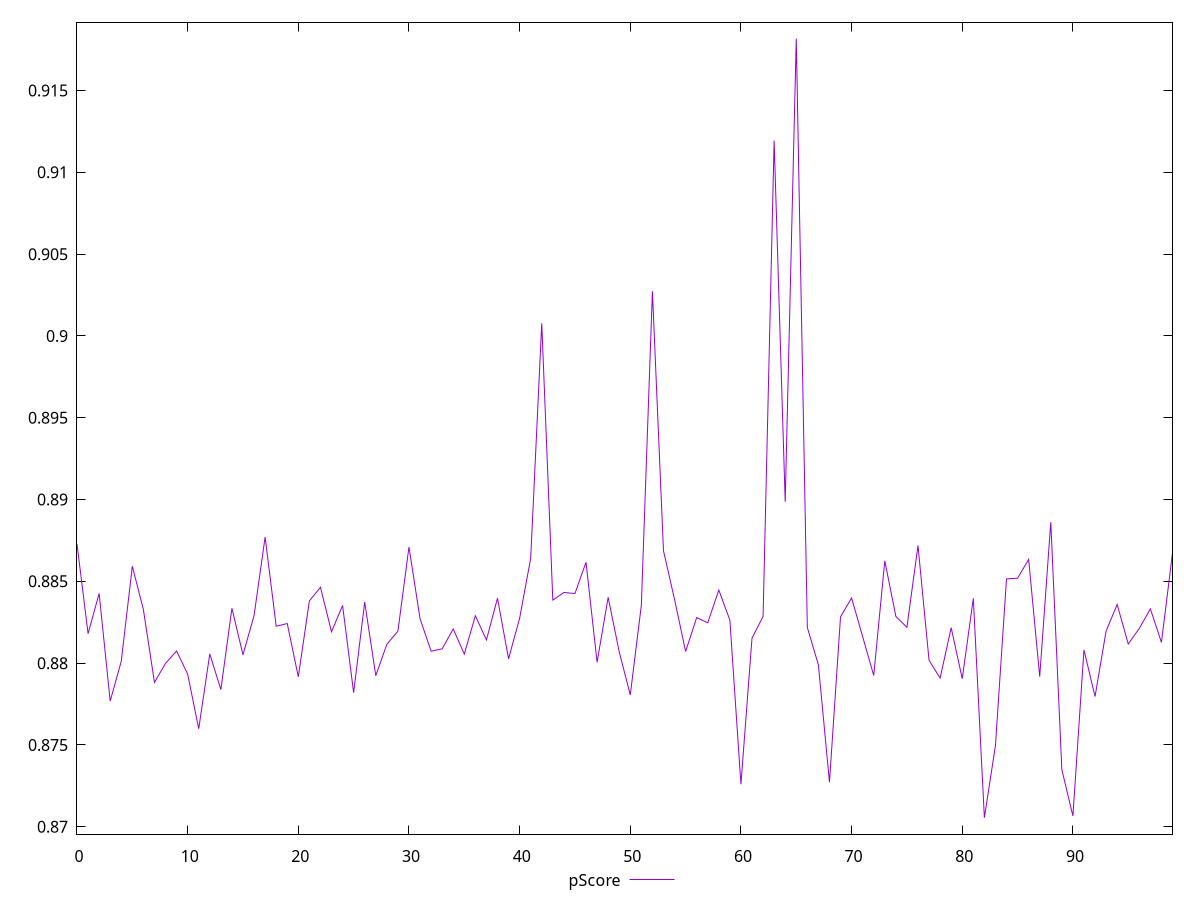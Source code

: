 reset

$pScore <<EOF
0 0.8872812861627836
1 0.8818024030485738
2 0.8842597931928595
3 0.8776806468095837
4 0.8801182326211696
5 0.8859267764986435
6 0.8832733227359797
7 0.8788221848766842
8 0.8799896286899365
9 0.8807422197308412
10 0.8793273350005887
11 0.8759912797693417
12 0.8805655905140692
13 0.8783823426430223
14 0.8833539421951974
15 0.8805115562226309
16 0.882910363466951
17 0.8877060391129508
18 0.8822568959790082
19 0.8824222312603524
20 0.8791644400717803
21 0.8838059762147218
22 0.8846380670338441
23 0.8819186434717008
24 0.8835260758082202
25 0.878193829697245
26 0.8837367513506342
27 0.8792338659918368
28 0.8811548636490293
29 0.8819549578928843
30 0.8871034918983393
31 0.8827149325914444
32 0.8807334640561271
33 0.8808720612592329
34 0.8820914544518154
35 0.8805539083644569
36 0.8828973393904147
37 0.8814198948883885
38 0.8839703091992124
39 0.8802649022723475
40 0.8827482387791027
41 0.8864081328106903
42 0.9007673164263813
43 0.8838521155817363
44 0.8843202402786035
45 0.8842554749866549
46 0.8861711437649336
47 0.8800554746865581
48 0.8840265037893213
49 0.8806896813008656
50 0.8780597289211634
51 0.8835419547327007
52 0.9027330642198029
53 0.8868643305284385
54 0.8838939220963185
55 0.8807130330124233
56 0.8827887795912255
57 0.8824657228756441
58 0.8844684178940756
59 0.8826280264846481
60 0.8726012249706445
61 0.8815312148966007
62 0.8828553684032323
63 0.9119367908034628
64 0.8898621288312336
65 0.9181716876136617
66 0.8821785421785341
67 0.8798959528510174
68 0.8727199345700497
69 0.8828336565661791
70 0.883983278294475
71 0.8816163097947358
72 0.8792463401985338
73 0.8862554011162558
74 0.882858263175461
75 0.8821901516528721
76 0.8871888494651603
77 0.8801739562055899
78 0.8790880948046083
79 0.8821654808947346
80 0.87904991400886
81 0.883965986019082
82 0.8705500227878034
83 0.8749671868393428
84 0.8851516300330688
85 0.8851936501542654
86 0.8863439114835655
87 0.8791776514656663
88 0.8886197562662828
89 0.8734911094887227
90 0.870657461443825
91 0.8808107957411428
92 0.8779609529954564
93 0.8819622201649029
94 0.8835881423077088
95 0.8811723465341841
96 0.8821220836554153
97 0.8833181144831104
98 0.8812699377849856
99 0.8867261358908468
EOF

set key outside below
set xrange [0:99]
set yrange [0.8695500227878034:0.9191716876136617]
set trange [0.8695500227878034:0.9191716876136617]
set terminal svg size 640, 500 enhanced background rgb 'white'
set output "report_00025_2021-02-22T21:38:55.199Z/first-contentful-paint/samples/pages+cached+noadtech/pScore/values.svg"

plot $pScore title "pScore" with line

reset

